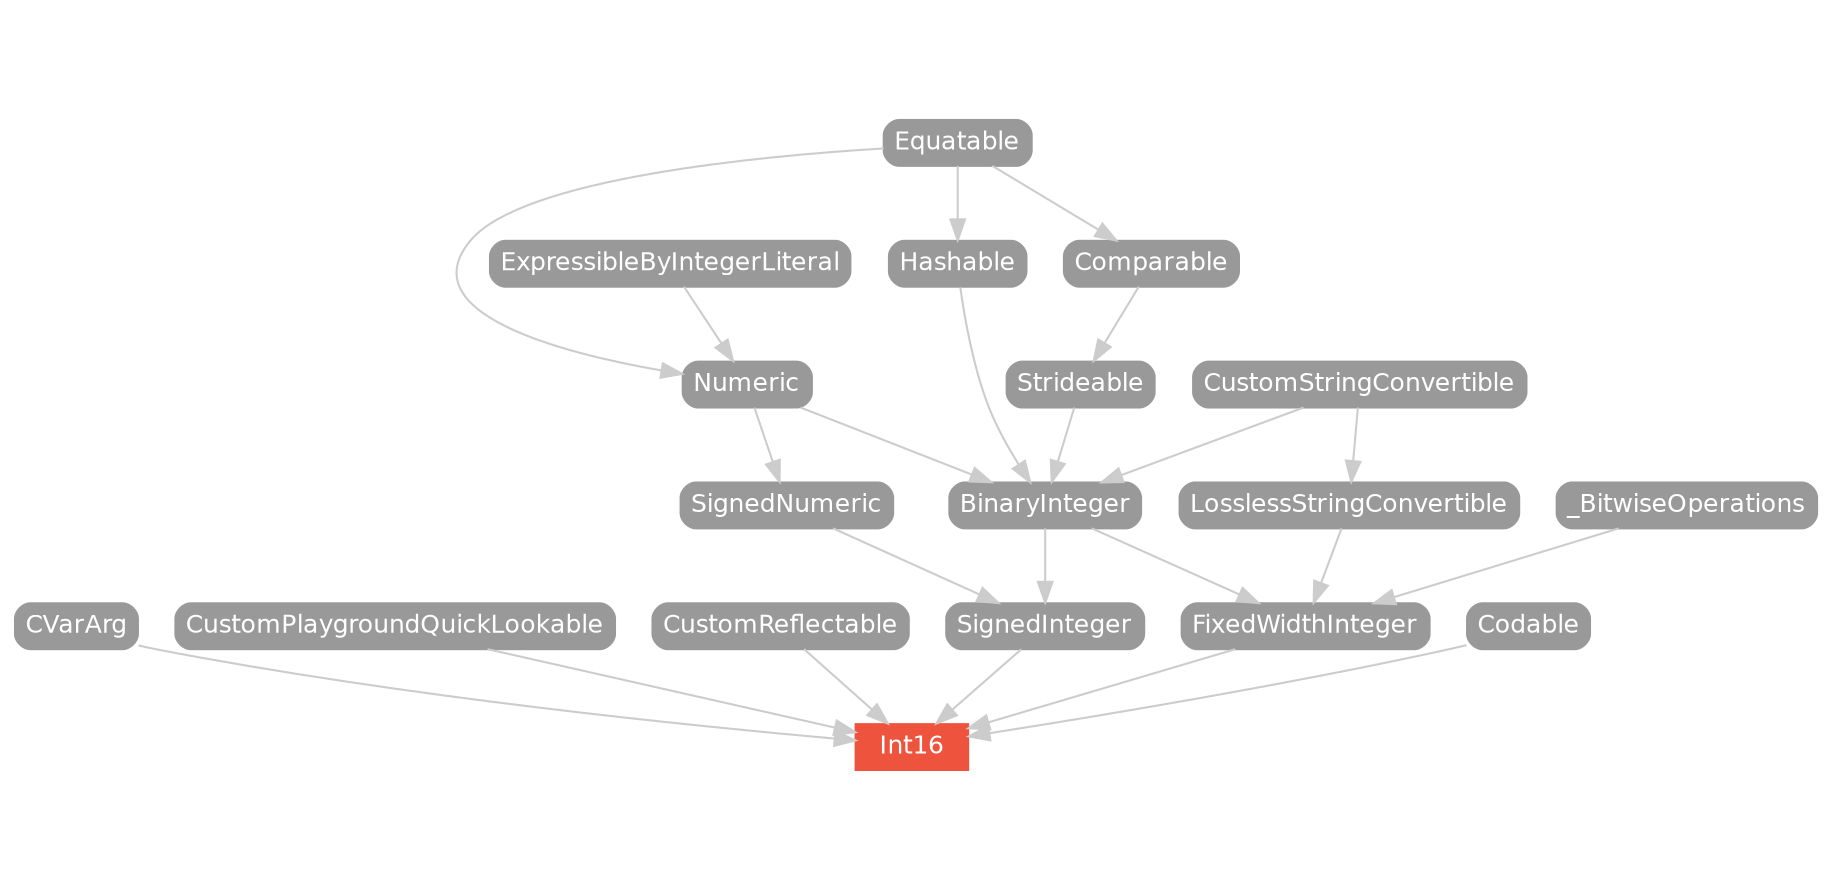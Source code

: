 strict digraph "Int16 - Type Hierarchy - SwiftDoc.org" {
    pad="0.1,0.8"
    node [shape=box, style="filled,rounded", color="#999999", fillcolor="#999999", fontcolor=white, fontname=Helvetica, fontnames="Helvetica,sansserif", fontsize=12, margin="0.07,0.05", height="0.3"]
    edge [color="#cccccc"]
    "BinaryInteger" [URL="/protocol/BinaryInteger/hierarchy/"]
    "CVarArg" [URL="/protocol/CVarArg/hierarchy/"]
    "Comparable" [URL="/protocol/Comparable/hierarchy/"]
    "CustomPlaygroundQuickLookable" [URL="/protocol/CustomPlaygroundQuickLookable/hierarchy/"]
    "CustomReflectable" [URL="/protocol/CustomReflectable/hierarchy/"]
    "CustomStringConvertible" [URL="/protocol/CustomStringConvertible/hierarchy/"]
    "Equatable" [URL="/protocol/Equatable/hierarchy/"]
    "ExpressibleByIntegerLiteral" [URL="/protocol/ExpressibleByIntegerLiteral/hierarchy/"]
    "FixedWidthInteger" [URL="/protocol/FixedWidthInteger/hierarchy/"]
    "Hashable" [URL="/protocol/Hashable/hierarchy/"]
    "Int16" [URL="/type/Int16/", style="filled", fillcolor="#ee543d", color="#ee543d"]
    "LosslessStringConvertible" [URL="/protocol/LosslessStringConvertible/hierarchy/"]
    "Numeric" [URL="/protocol/Numeric/hierarchy/"]
    "SignedInteger" [URL="/protocol/SignedInteger/hierarchy/"]
    "SignedNumeric" [URL="/protocol/SignedNumeric/hierarchy/"]
    "Strideable" [URL="/protocol/Strideable/hierarchy/"]    "FixedWidthInteger" -> "Int16"
    "SignedInteger" -> "Int16"
    "Codable" -> "Int16"
    "CustomReflectable" -> "Int16"
    "CustomPlaygroundQuickLookable" -> "Int16"
    "CVarArg" -> "Int16"
    "BinaryInteger" -> "FixedWidthInteger"
    "LosslessStringConvertible" -> "FixedWidthInteger"
    "_BitwiseOperations" -> "FixedWidthInteger"
    "CustomStringConvertible" -> "BinaryInteger"
    "Hashable" -> "BinaryInteger"
    "Numeric" -> "BinaryInteger"
    "Strideable" -> "BinaryInteger"
    "Equatable" -> "Hashable"
    "Equatable" -> "Numeric"
    "ExpressibleByIntegerLiteral" -> "Numeric"
    "Comparable" -> "Strideable"
    "Equatable" -> "Comparable"
    "CustomStringConvertible" -> "LosslessStringConvertible"
    "BinaryInteger" -> "SignedInteger"
    "SignedNumeric" -> "SignedInteger"
    "CustomStringConvertible" -> "BinaryInteger"
    "Hashable" -> "BinaryInteger"
    "Numeric" -> "BinaryInteger"
    "Strideable" -> "BinaryInteger"
    "Equatable" -> "Hashable"
    "Equatable" -> "Numeric"
    "ExpressibleByIntegerLiteral" -> "Numeric"
    "Comparable" -> "Strideable"
    "Equatable" -> "Comparable"
    "Numeric" -> "SignedNumeric"
    "Equatable" -> "Numeric"
    "ExpressibleByIntegerLiteral" -> "Numeric"
    subgraph Types {
        rank = max; "Int16";
    }
}